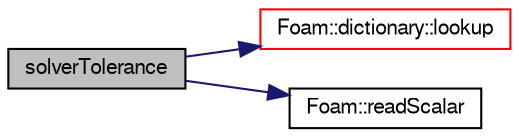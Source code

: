 digraph "solverTolerance"
{
  bgcolor="transparent";
  edge [fontname="FreeSans",fontsize="10",labelfontname="FreeSans",labelfontsize="10"];
  node [fontname="FreeSans",fontsize="10",shape=record];
  rankdir="LR";
  Node613 [label="solverTolerance",height=0.2,width=0.4,color="black", fillcolor="grey75", style="filled", fontcolor="black"];
  Node613 -> Node614 [color="midnightblue",fontsize="10",style="solid",fontname="FreeSans"];
  Node614 [label="Foam::dictionary::lookup",height=0.2,width=0.4,color="red",URL="$a26014.html#a6a0727fa523e48977e27348663def509",tooltip="Find and return an entry data stream. "];
  Node613 -> Node856 [color="midnightblue",fontsize="10",style="solid",fontname="FreeSans"];
  Node856 [label="Foam::readScalar",height=0.2,width=0.4,color="black",URL="$a21124.html#a828d57f6d9b9806c086a3f840a147115",tooltip="Read whole of buf as a scalar. Return true if succesful. "];
}
